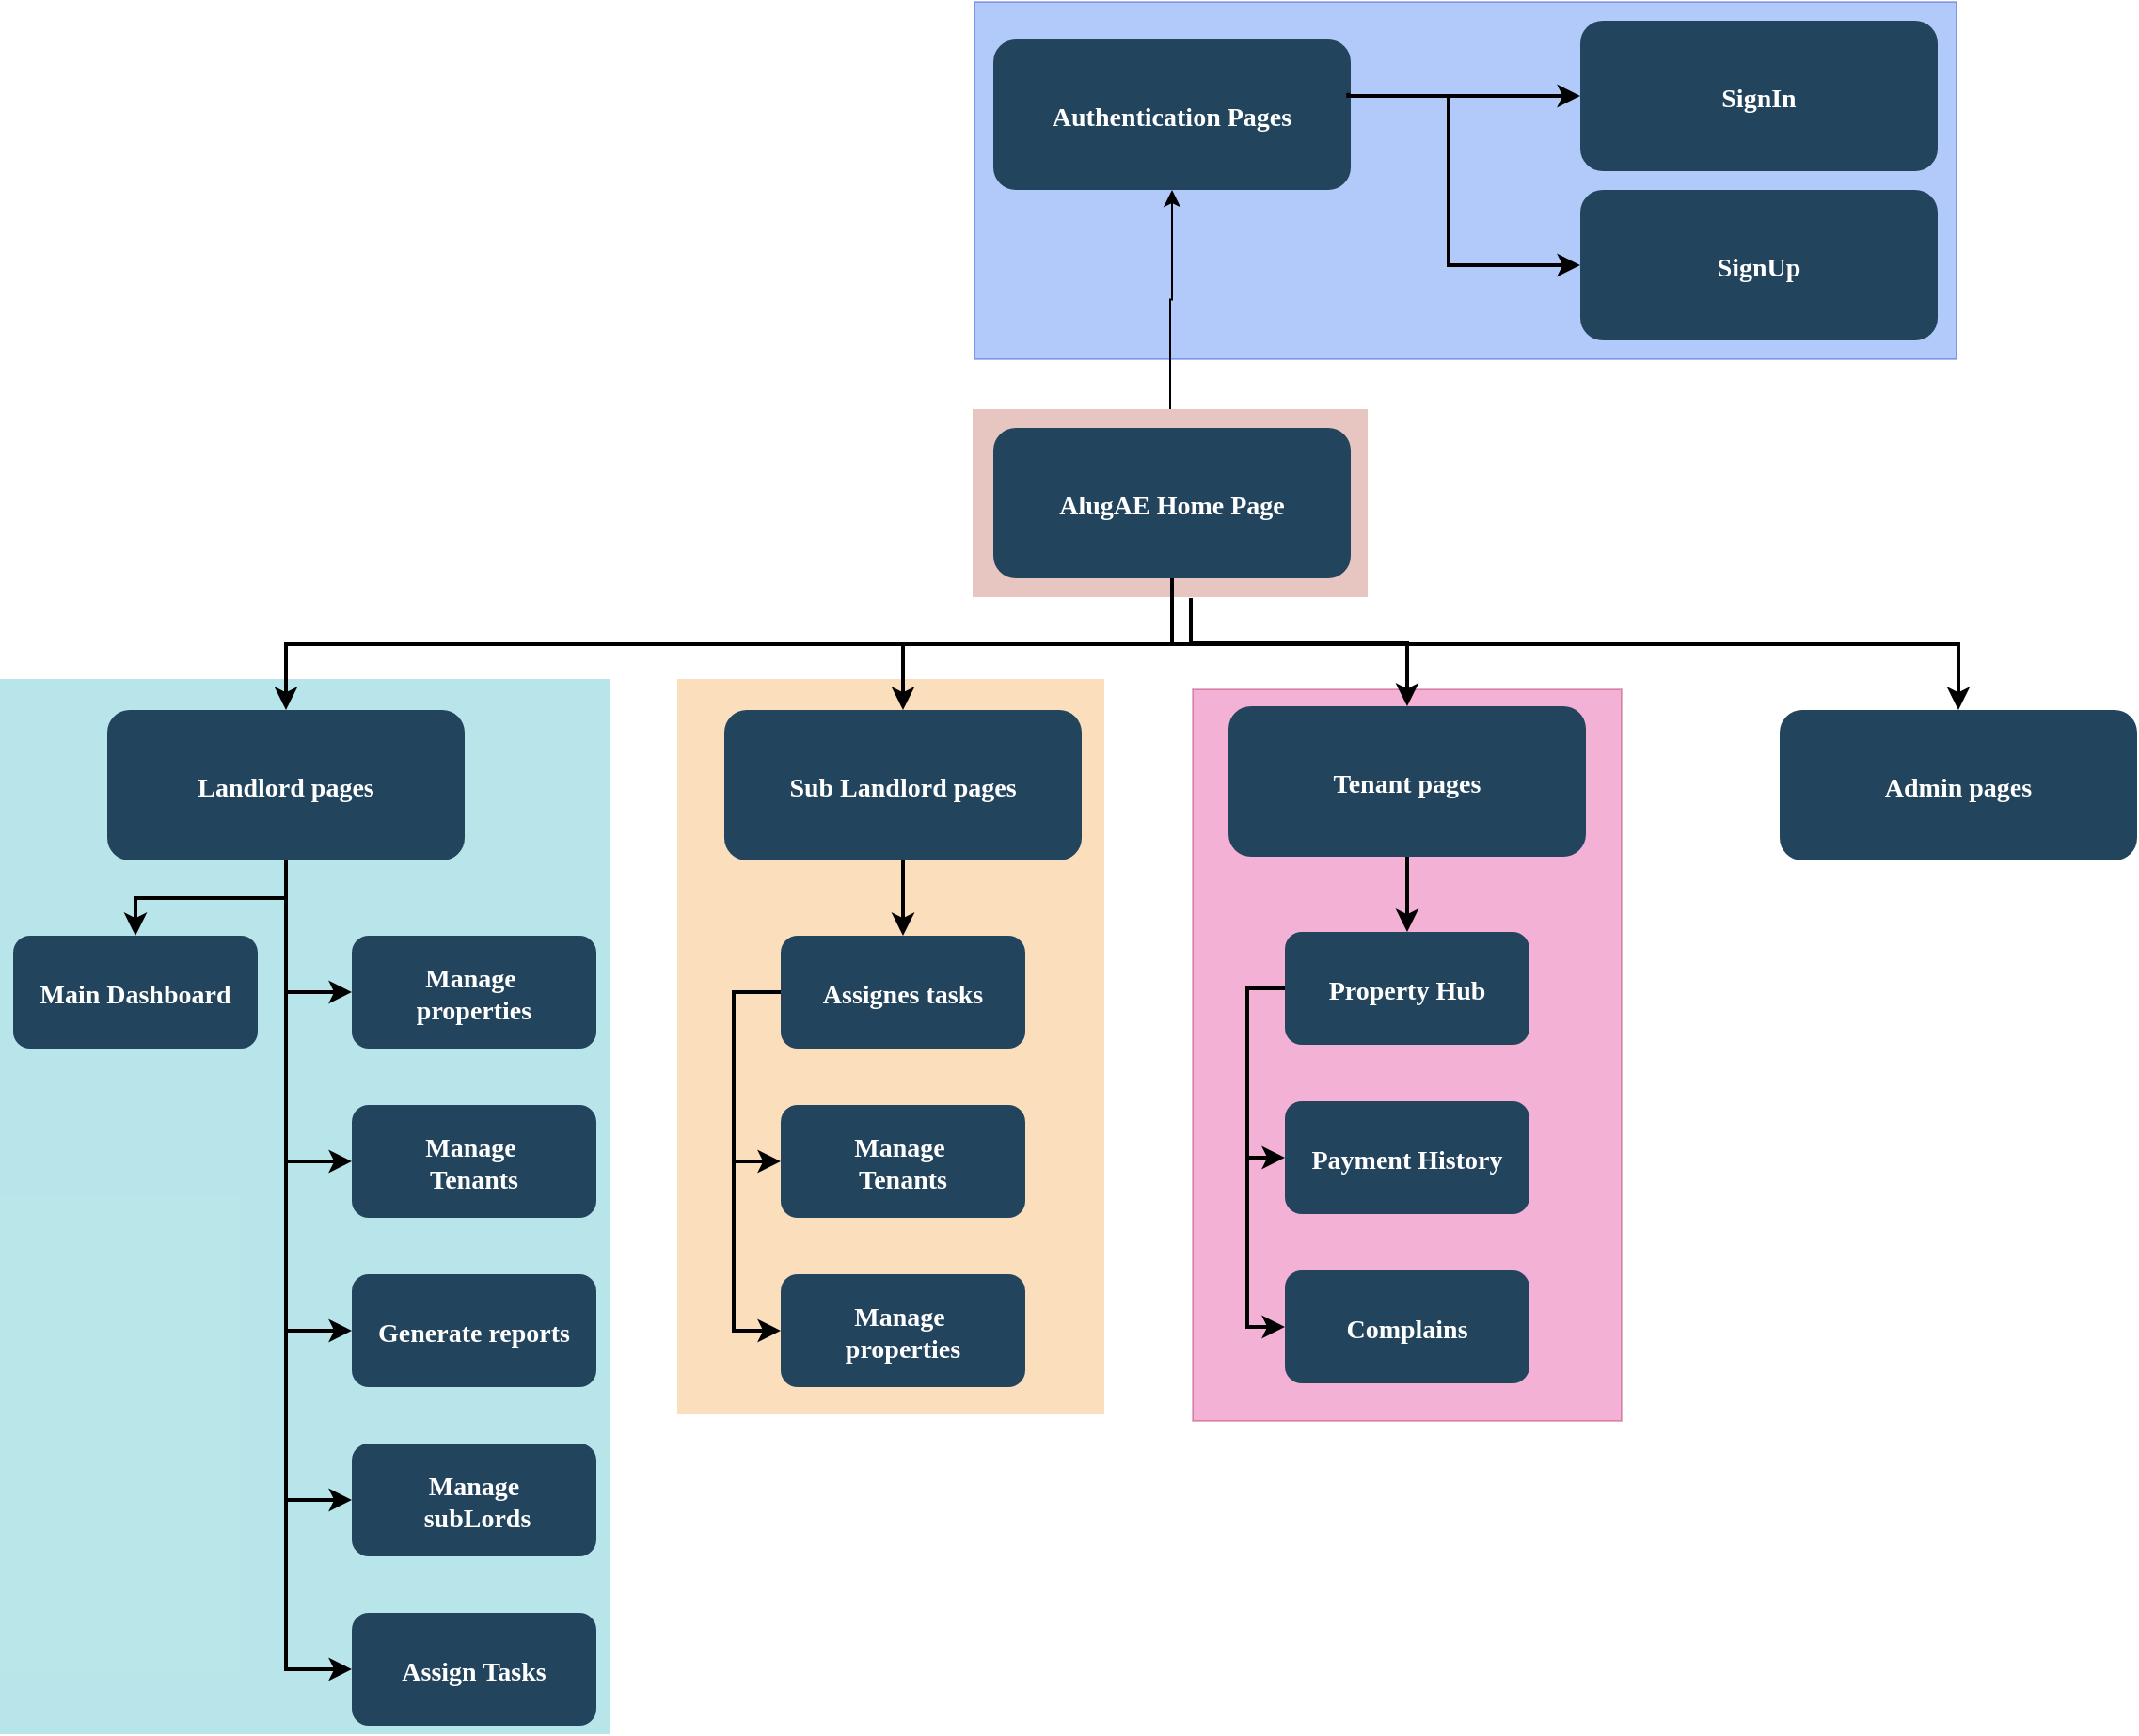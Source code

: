 <mxfile version="25.0.3">
  <diagram name="Page-1" id="2c0d36ab-eaac-3732-788b-9136903baeff">
    <mxGraphModel dx="1735" dy="996" grid="1" gridSize="10" guides="1" tooltips="1" connect="1" arrows="1" fold="1" page="1" pageScale="1.5" pageWidth="1169" pageHeight="827" background="none" math="0" shadow="0">
      <root>
        <mxCell id="0" />
        <mxCell id="1" parent="0" />
        <mxCell id="5cLiPXofDN_hrxJObZ__-139" value="" style="fillColor=#0050ef;strokeColor=#001DBC;opacity=30;fontColor=#ffffff;" vertex="1" parent="1">
          <mxGeometry x="748" y="60" width="522" height="190" as="geometry" />
        </mxCell>
        <mxCell id="5cLiPXofDN_hrxJObZ__-137" value="" style="fillColor=#d80073;strokeColor=#A50040;opacity=30;fontColor=#ffffff;" vertex="1" parent="1">
          <mxGeometry x="864" y="425.5" width="228" height="389" as="geometry" />
        </mxCell>
        <mxCell id="5cLiPXofDN_hrxJObZ__-125" style="edgeStyle=orthogonalEdgeStyle;rounded=0;orthogonalLoop=1;jettySize=auto;html=1;exitX=0.5;exitY=0;exitDx=0;exitDy=0;" edge="1" parent="1" source="123" target="5cLiPXofDN_hrxJObZ__-123">
          <mxGeometry relative="1" as="geometry" />
        </mxCell>
        <mxCell id="123" value="" style="fillColor=#AE4132;strokeColor=none;opacity=30;" parent="1" vertex="1">
          <mxGeometry x="747" y="276.5" width="210" height="100.0" as="geometry" />
        </mxCell>
        <mxCell id="120" value="" style="fillColor=#F2931E;strokeColor=none;opacity=30;" parent="1" vertex="1">
          <mxGeometry x="590" y="420" width="227" height="391" as="geometry" />
        </mxCell>
        <mxCell id="108" value="" style="fillColor=#12AAB5;strokeColor=none;opacity=30;" parent="1" vertex="1">
          <mxGeometry x="230" y="420" width="324" height="561" as="geometry" />
        </mxCell>
        <mxCell id="2" value="AlugAE Home Page" style="rounded=1;fillColor=#23445D;gradientColor=none;strokeColor=none;fontColor=#FFFFFF;fontStyle=1;fontFamily=Tahoma;fontSize=14" parent="1" vertex="1">
          <mxGeometry x="758" y="286.5" width="190" height="80" as="geometry" />
        </mxCell>
        <mxCell id="4" value="Admin pages" style="rounded=1;fillColor=#23445D;gradientColor=none;strokeColor=none;fontColor=#FFFFFF;fontStyle=1;fontFamily=Tahoma;fontSize=14" parent="1" vertex="1">
          <mxGeometry x="1176.0" y="436.5" width="190" height="80" as="geometry" />
        </mxCell>
        <mxCell id="9" value="" style="edgeStyle=elbowEdgeStyle;elbow=vertical;strokeWidth=2;rounded=0" parent="1" source="2" target="4" edge="1">
          <mxGeometry x="337" y="215.5" width="100" height="100" as="geometry">
            <mxPoint x="337" y="416.5" as="sourcePoint" />
            <mxPoint x="437" y="316.5" as="targetPoint" />
          </mxGeometry>
        </mxCell>
        <mxCell id="10" value="Tenant pages" style="rounded=1;fillColor=#23445D;gradientColor=none;strokeColor=none;fontColor=#FFFFFF;fontStyle=1;fontFamily=Tahoma;fontSize=14" parent="1" vertex="1">
          <mxGeometry x="883" y="434.5" width="190" height="80" as="geometry" />
        </mxCell>
        <mxCell id="12" value="Sub Landlord pages" style="rounded=1;fillColor=#23445D;gradientColor=none;strokeColor=none;fontColor=#FFFFFF;fontStyle=1;fontFamily=Tahoma;fontSize=14" parent="1" vertex="1">
          <mxGeometry x="615.0" y="436.5" width="190" height="80" as="geometry" />
        </mxCell>
        <mxCell id="13" value="Landlord pages" style="rounded=1;fillColor=#23445D;gradientColor=none;strokeColor=none;fontColor=#FFFFFF;fontStyle=1;fontFamily=Tahoma;fontSize=14" parent="1" vertex="1">
          <mxGeometry x="287" y="436.5" width="190" height="80" as="geometry" />
        </mxCell>
        <mxCell id="14" value="Main Dashboard" style="rounded=1;fillColor=#23445D;gradientColor=none;strokeColor=none;fontColor=#FFFFFF;fontStyle=1;fontFamily=Tahoma;fontSize=14" parent="1" vertex="1">
          <mxGeometry x="237" y="556.5" width="130" height="60" as="geometry" />
        </mxCell>
        <mxCell id="16" value="Manage &#xa;properties" style="rounded=1;fillColor=#23445D;gradientColor=none;strokeColor=none;fontColor=#FFFFFF;fontStyle=1;fontFamily=Tahoma;fontSize=14" parent="1" vertex="1">
          <mxGeometry x="417" y="556.5" width="130" height="60" as="geometry" />
        </mxCell>
        <mxCell id="17" value="Manage &#xa;Tenants" style="rounded=1;fillColor=#23445D;gradientColor=none;strokeColor=none;fontColor=#FFFFFF;fontStyle=1;fontFamily=Tahoma;fontSize=14" parent="1" vertex="1">
          <mxGeometry x="417" y="646.5" width="130" height="60" as="geometry" />
        </mxCell>
        <mxCell id="18" value="Generate reports" style="rounded=1;fillColor=#23445D;gradientColor=none;strokeColor=none;fontColor=#FFFFFF;fontStyle=1;fontFamily=Tahoma;fontSize=14" parent="1" vertex="1">
          <mxGeometry x="417" y="736.5" width="130" height="60" as="geometry" />
        </mxCell>
        <mxCell id="19" value="Manage&#xa; subLords" style="rounded=1;fillColor=#23445D;gradientColor=none;strokeColor=none;fontColor=#FFFFFF;fontStyle=1;fontFamily=Tahoma;fontSize=14" parent="1" vertex="1">
          <mxGeometry x="417" y="826.5" width="130" height="60" as="geometry" />
        </mxCell>
        <mxCell id="20" value="Assign Tasks" style="rounded=1;fillColor=#23445D;gradientColor=none;strokeColor=none;fontColor=#FFFFFF;fontStyle=1;fontFamily=Tahoma;fontSize=14" parent="1" vertex="1">
          <mxGeometry x="417" y="916.5" width="130" height="60" as="geometry" />
        </mxCell>
        <mxCell id="29" value="Assignes tasks" style="rounded=1;fillColor=#23445D;gradientColor=none;strokeColor=none;fontColor=#FFFFFF;fontStyle=1;fontFamily=Tahoma;fontSize=14" parent="1" vertex="1">
          <mxGeometry x="645" y="556.5" width="130" height="60" as="geometry" />
        </mxCell>
        <mxCell id="30" value="Manage &#xa;Tenants" style="rounded=1;fillColor=#23445D;gradientColor=none;strokeColor=none;fontColor=#FFFFFF;fontStyle=1;fontFamily=Tahoma;fontSize=14" parent="1" vertex="1">
          <mxGeometry x="645" y="646.5" width="130" height="60" as="geometry" />
        </mxCell>
        <mxCell id="31" value="Manage &#xa;properties" style="rounded=1;fillColor=#23445D;gradientColor=none;strokeColor=none;fontColor=#FFFFFF;fontStyle=1;fontFamily=Tahoma;fontSize=14" parent="1" vertex="1">
          <mxGeometry x="645" y="736.5" width="130" height="60" as="geometry" />
        </mxCell>
        <mxCell id="41" value="Property Hub" style="rounded=1;fillColor=#23445D;gradientColor=none;strokeColor=none;fontColor=#FFFFFF;fontStyle=1;fontFamily=Tahoma;fontSize=14" parent="1" vertex="1">
          <mxGeometry x="913" y="554.5" width="130" height="60" as="geometry" />
        </mxCell>
        <mxCell id="42" value="Payment History" style="rounded=1;fillColor=#23445D;gradientColor=none;strokeColor=none;fontColor=#FFFFFF;fontStyle=1;fontFamily=Tahoma;fontSize=14" parent="1" vertex="1">
          <mxGeometry x="913" y="644.5" width="130" height="60" as="geometry" />
        </mxCell>
        <mxCell id="43" value="Complains" style="rounded=1;fillColor=#23445D;gradientColor=none;strokeColor=none;fontColor=#FFFFFF;fontStyle=1;fontFamily=Tahoma;fontSize=14" parent="1" vertex="1">
          <mxGeometry x="913" y="734.5" width="130" height="60" as="geometry" />
        </mxCell>
        <mxCell id="59" value="" style="edgeStyle=elbowEdgeStyle;elbow=vertical;strokeWidth=2;rounded=0" parent="1" source="2" target="12" edge="1">
          <mxGeometry x="347" y="225.5" width="100" height="100" as="geometry">
            <mxPoint x="862.0" y="376.5" as="sourcePoint" />
            <mxPoint x="1467.0" y="446.5" as="targetPoint" />
          </mxGeometry>
        </mxCell>
        <mxCell id="61" value="" style="edgeStyle=elbowEdgeStyle;elbow=vertical;strokeWidth=2;rounded=0" parent="1" source="2" target="13" edge="1">
          <mxGeometry x="-23" y="135.5" width="100" height="100" as="geometry">
            <mxPoint x="-23" y="336.5" as="sourcePoint" />
            <mxPoint x="77" y="236.5" as="targetPoint" />
          </mxGeometry>
        </mxCell>
        <mxCell id="62" value="" style="edgeStyle=elbowEdgeStyle;elbow=vertical;strokeWidth=2;rounded=0" parent="1" source="13" target="14" edge="1">
          <mxGeometry x="-23" y="135.5" width="100" height="100" as="geometry">
            <mxPoint x="157" y="336.5" as="sourcePoint" />
            <mxPoint x="257" y="236.5" as="targetPoint" />
          </mxGeometry>
        </mxCell>
        <mxCell id="64" value="" style="edgeStyle=elbowEdgeStyle;elbow=horizontal;strokeWidth=2;rounded=0" parent="1" source="13" target="16" edge="1">
          <mxGeometry x="-23" y="135.5" width="100" height="100" as="geometry">
            <mxPoint x="157" y="336.5" as="sourcePoint" />
            <mxPoint x="257" y="236.5" as="targetPoint" />
            <Array as="points">
              <mxPoint x="382" y="536.5" />
            </Array>
          </mxGeometry>
        </mxCell>
        <mxCell id="65" value="" style="edgeStyle=elbowEdgeStyle;elbow=horizontal;strokeWidth=2;rounded=0" parent="1" source="13" target="17" edge="1">
          <mxGeometry x="-23" y="135.5" width="100" height="100" as="geometry">
            <mxPoint x="157" y="336.5" as="sourcePoint" />
            <mxPoint x="257" y="236.5" as="targetPoint" />
            <Array as="points">
              <mxPoint x="382" y="576.5" />
            </Array>
          </mxGeometry>
        </mxCell>
        <mxCell id="66" value="" style="edgeStyle=elbowEdgeStyle;elbow=horizontal;strokeWidth=2;rounded=0" parent="1" source="13" target="18" edge="1">
          <mxGeometry x="-23" y="135.5" width="100" height="100" as="geometry">
            <mxPoint x="157" y="336.5" as="sourcePoint" />
            <mxPoint x="257" y="236.5" as="targetPoint" />
            <Array as="points">
              <mxPoint x="382" y="626.5" />
            </Array>
          </mxGeometry>
        </mxCell>
        <mxCell id="67" value="" style="edgeStyle=elbowEdgeStyle;elbow=horizontal;strokeWidth=2;rounded=0" parent="1" source="13" target="19" edge="1">
          <mxGeometry x="-23" y="135.5" width="100" height="100" as="geometry">
            <mxPoint x="157" y="336.5" as="sourcePoint" />
            <mxPoint x="257" y="236.5" as="targetPoint" />
            <Array as="points">
              <mxPoint x="382" y="676.5" />
            </Array>
          </mxGeometry>
        </mxCell>
        <mxCell id="68" value="" style="edgeStyle=elbowEdgeStyle;elbow=horizontal;strokeWidth=2;rounded=0" parent="1" source="13" target="20" edge="1">
          <mxGeometry x="-23" y="135.5" width="100" height="100" as="geometry">
            <mxPoint x="157" y="336.5" as="sourcePoint" />
            <mxPoint x="257" y="236.5" as="targetPoint" />
            <Array as="points">
              <mxPoint x="382" y="716.5" />
            </Array>
          </mxGeometry>
        </mxCell>
        <mxCell id="73" value="" style="edgeStyle=elbowEdgeStyle;elbow=horizontal;strokeWidth=2;rounded=0" parent="1" source="29" target="30" edge="1">
          <mxGeometry x="-23" y="135.5" width="100" height="100" as="geometry">
            <mxPoint x="30" y="336.5" as="sourcePoint" />
            <mxPoint x="130" y="236.5" as="targetPoint" />
            <Array as="points">
              <mxPoint x="620" y="636.5" />
            </Array>
          </mxGeometry>
        </mxCell>
        <mxCell id="74" value="" style="edgeStyle=elbowEdgeStyle;elbow=horizontal;strokeWidth=2;rounded=0" parent="1" source="29" target="31" edge="1">
          <mxGeometry x="-23" y="135.5" width="100" height="100" as="geometry">
            <mxPoint x="30" y="336.5" as="sourcePoint" />
            <mxPoint x="130" y="236.5" as="targetPoint" />
            <Array as="points">
              <mxPoint x="620" y="676.5" />
            </Array>
          </mxGeometry>
        </mxCell>
        <mxCell id="82" value="" style="edgeStyle=elbowEdgeStyle;elbow=horizontal;strokeWidth=2;rounded=0" parent="1" source="41" target="42" edge="1">
          <mxGeometry x="-23" y="135.5" width="100" height="100" as="geometry">
            <mxPoint x="-87" y="334.5" as="sourcePoint" />
            <mxPoint x="13" y="234.5" as="targetPoint" />
            <Array as="points">
              <mxPoint x="893" y="634.5" />
            </Array>
          </mxGeometry>
        </mxCell>
        <mxCell id="83" value="" style="edgeStyle=elbowEdgeStyle;elbow=horizontal;strokeWidth=2;rounded=0" parent="1" source="41" target="43" edge="1">
          <mxGeometry x="-23" y="135.5" width="100" height="100" as="geometry">
            <mxPoint x="-87" y="334.5" as="sourcePoint" />
            <mxPoint x="13" y="234.5" as="targetPoint" />
            <Array as="points">
              <mxPoint x="893" y="684.5" />
            </Array>
          </mxGeometry>
        </mxCell>
        <mxCell id="101" value="" style="edgeStyle=elbowEdgeStyle;elbow=vertical;strokeWidth=2;rounded=0" parent="1" source="12" target="29" edge="1">
          <mxGeometry x="-23" y="135.5" width="100" height="100" as="geometry">
            <mxPoint x="30" y="336.5" as="sourcePoint" />
            <mxPoint x="130" y="236.5" as="targetPoint" />
          </mxGeometry>
        </mxCell>
        <mxCell id="103" value="" style="edgeStyle=elbowEdgeStyle;elbow=vertical;strokeWidth=2;rounded=0" parent="1" source="10" target="41" edge="1">
          <mxGeometry x="-23" y="135.5" width="100" height="100" as="geometry">
            <mxPoint x="-87" y="334.5" as="sourcePoint" />
            <mxPoint x="13" y="234.5" as="targetPoint" />
          </mxGeometry>
        </mxCell>
        <mxCell id="5cLiPXofDN_hrxJObZ__-123" value="Authentication Pages" style="rounded=1;fillColor=#23445D;gradientColor=none;strokeColor=none;fontColor=#FFFFFF;fontStyle=1;fontFamily=Tahoma;fontSize=14" vertex="1" parent="1">
          <mxGeometry x="758.0" y="80" width="190" height="80" as="geometry" />
        </mxCell>
        <mxCell id="5cLiPXofDN_hrxJObZ__-126" value="" style="edgeStyle=elbowEdgeStyle;elbow=vertical;strokeWidth=2;rounded=0;exitX=0.993;exitY=0.354;exitDx=0;exitDy=0;exitPerimeter=0;" edge="1" parent="1" source="5cLiPXofDN_hrxJObZ__-123">
          <mxGeometry x="-23" y="135.5" width="100" height="100" as="geometry">
            <mxPoint x="970" y="110" as="sourcePoint" />
            <mxPoint x="1070" y="110" as="targetPoint" />
            <Array as="points">
              <mxPoint x="1040" y="110" />
            </Array>
          </mxGeometry>
        </mxCell>
        <mxCell id="5cLiPXofDN_hrxJObZ__-127" value="SignIn" style="rounded=1;fillColor=#23445D;gradientColor=none;strokeColor=none;fontColor=#FFFFFF;fontStyle=1;fontFamily=Tahoma;fontSize=14" vertex="1" parent="1">
          <mxGeometry x="1070" y="70" width="190" height="80" as="geometry" />
        </mxCell>
        <mxCell id="5cLiPXofDN_hrxJObZ__-128" value="SignUp" style="rounded=1;fillColor=#23445D;gradientColor=none;strokeColor=none;fontColor=#FFFFFF;fontStyle=1;fontFamily=Tahoma;fontSize=14" vertex="1" parent="1">
          <mxGeometry x="1070" y="160" width="190" height="80" as="geometry" />
        </mxCell>
        <mxCell id="5cLiPXofDN_hrxJObZ__-129" value="" style="edgeStyle=elbowEdgeStyle;elbow=vertical;strokeWidth=2;rounded=0;entryX=0;entryY=0.5;entryDx=0;entryDy=0;" edge="1" parent="1" target="5cLiPXofDN_hrxJObZ__-128">
          <mxGeometry x="-23" y="135.5" width="100" height="100" as="geometry">
            <mxPoint x="1000" y="110" as="sourcePoint" />
            <mxPoint x="1080" y="120" as="targetPoint" />
            <Array as="points">
              <mxPoint x="1040" y="200" />
            </Array>
          </mxGeometry>
        </mxCell>
        <mxCell id="5cLiPXofDN_hrxJObZ__-136" value="" style="edgeStyle=elbowEdgeStyle;elbow=vertical;strokeWidth=2;rounded=0;entryX=0.5;entryY=0;entryDx=0;entryDy=0;" edge="1" parent="1" target="10">
          <mxGeometry x="347" y="225.5" width="100" height="100" as="geometry">
            <mxPoint x="863" y="377" as="sourcePoint" />
            <mxPoint x="667" y="447" as="targetPoint" />
            <Array as="points">
              <mxPoint x="950" y="401" />
            </Array>
          </mxGeometry>
        </mxCell>
      </root>
    </mxGraphModel>
  </diagram>
</mxfile>
